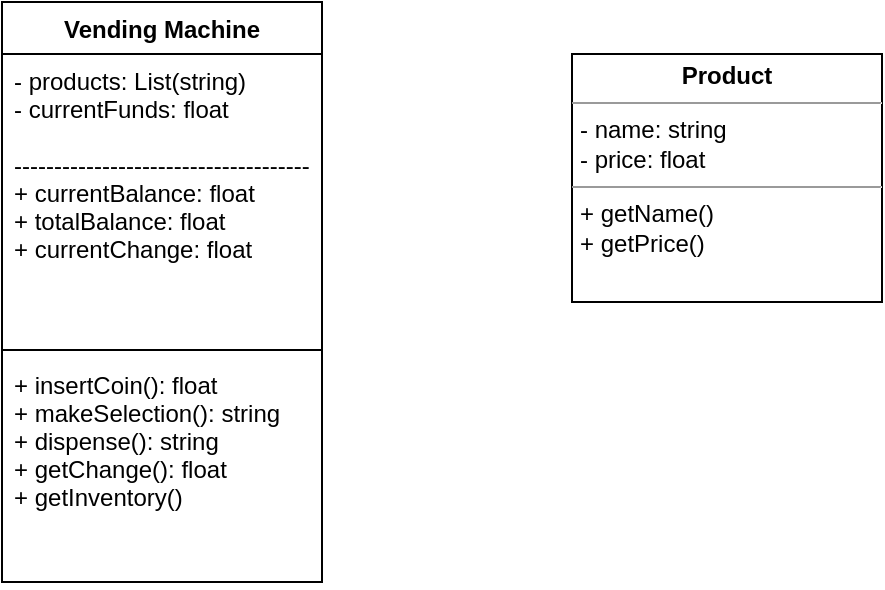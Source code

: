 <mxfile version="20.8.19" type="device"><diagram name="Page-1" id="bL03BnnFef1fytytcG9g"><mxGraphModel dx="819" dy="437" grid="1" gridSize="10" guides="1" tooltips="1" connect="1" arrows="1" fold="1" page="1" pageScale="1" pageWidth="850" pageHeight="1100" math="0" shadow="0"><root><mxCell id="0"/><mxCell id="1" parent="0"/><mxCell id="IoFzIsMonTZwNt_uAxs4-1" value="Vending Machine" style="swimlane;fontStyle=1;align=center;verticalAlign=top;childLayout=stackLayout;horizontal=1;startSize=26;horizontalStack=0;resizeParent=1;resizeParentMax=0;resizeLast=0;collapsible=1;marginBottom=0;" vertex="1" parent="1"><mxGeometry x="140" y="260" width="160" height="290" as="geometry"/></mxCell><mxCell id="IoFzIsMonTZwNt_uAxs4-2" value="- products: List(string)&#10;- currentFunds: float&#10;&#10;-------------------------------------&#10;+ currentBalance: float&#10;+ totalBalance: float&#10;+ currentChange: float" style="text;strokeColor=none;fillColor=none;align=left;verticalAlign=top;spacingLeft=4;spacingRight=4;overflow=hidden;rotatable=0;points=[[0,0.5],[1,0.5]];portConstraint=eastwest;" vertex="1" parent="IoFzIsMonTZwNt_uAxs4-1"><mxGeometry y="26" width="160" height="144" as="geometry"/></mxCell><mxCell id="IoFzIsMonTZwNt_uAxs4-3" value="" style="line;strokeWidth=1;fillColor=none;align=left;verticalAlign=middle;spacingTop=-1;spacingLeft=3;spacingRight=3;rotatable=0;labelPosition=right;points=[];portConstraint=eastwest;strokeColor=inherit;" vertex="1" parent="IoFzIsMonTZwNt_uAxs4-1"><mxGeometry y="170" width="160" height="8" as="geometry"/></mxCell><mxCell id="IoFzIsMonTZwNt_uAxs4-4" value="+ insertCoin(): float&#10;+ makeSelection(): string&#10;+ dispense(): string&#10;+ getChange(): float&#10;+ getInventory()" style="text;strokeColor=none;fillColor=none;align=left;verticalAlign=top;spacingLeft=4;spacingRight=4;overflow=hidden;rotatable=0;points=[[0,0.5],[1,0.5]];portConstraint=eastwest;" vertex="1" parent="IoFzIsMonTZwNt_uAxs4-1"><mxGeometry y="178" width="160" height="112" as="geometry"/></mxCell><mxCell id="IoFzIsMonTZwNt_uAxs4-5" value="&lt;p style=&quot;margin:0px;margin-top:4px;text-align:center;&quot;&gt;&lt;b&gt;Product&lt;/b&gt;&lt;/p&gt;&lt;hr size=&quot;1&quot;&gt;&lt;p style=&quot;margin:0px;margin-left:4px;&quot;&gt;- name: string&lt;/p&gt;&lt;p style=&quot;margin:0px;margin-left:4px;&quot;&gt;- price: float&lt;/p&gt;&lt;hr size=&quot;1&quot;&gt;&lt;p style=&quot;margin:0px;margin-left:4px;&quot;&gt;+ getName()&lt;/p&gt;&lt;p style=&quot;margin:0px;margin-left:4px;&quot;&gt;+ getPrice()&lt;/p&gt;" style="verticalAlign=top;align=left;overflow=fill;fontSize=12;fontFamily=Helvetica;html=1;" vertex="1" parent="1"><mxGeometry x="425" y="286" width="155" height="124" as="geometry"/></mxCell></root></mxGraphModel></diagram></mxfile>